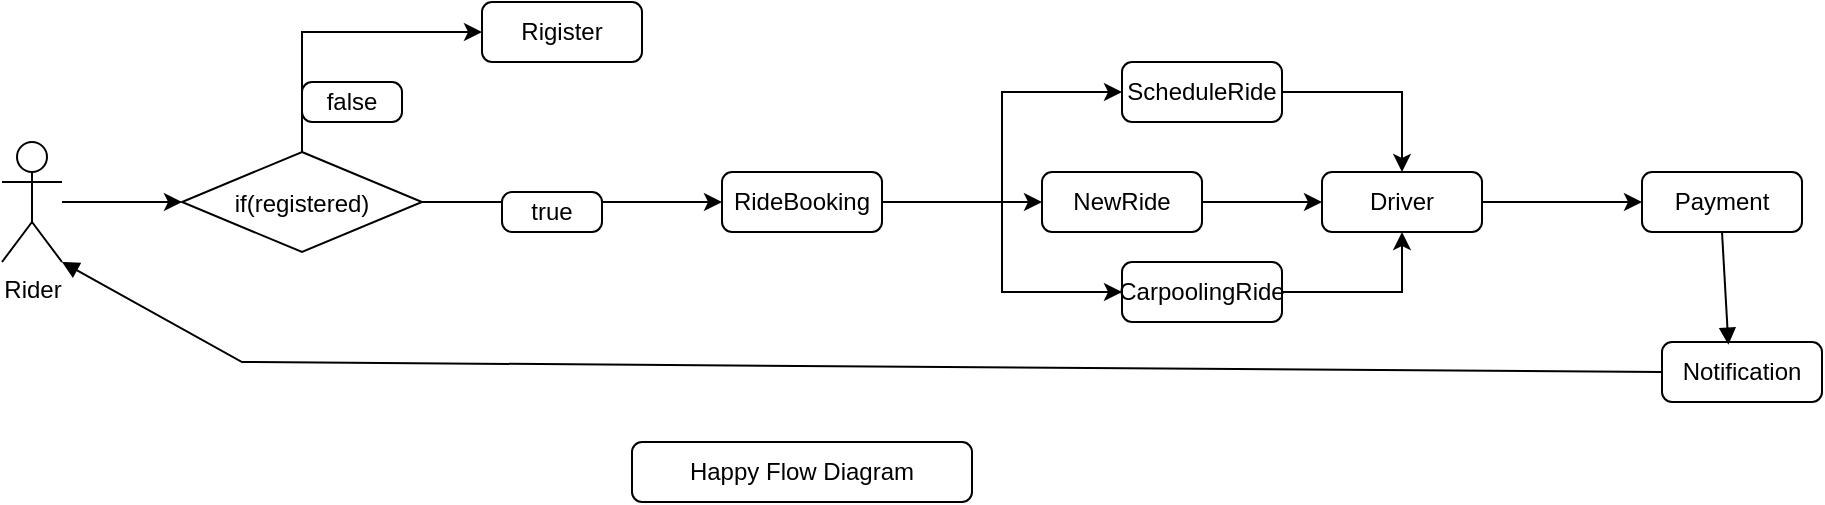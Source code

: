 <mxfile version="27.0.9">
  <diagram name="Page-1" id="XqwjT-xpKqgEEvIxPQWP">
    <mxGraphModel dx="1028" dy="645" grid="1" gridSize="10" guides="1" tooltips="1" connect="1" arrows="1" fold="1" page="1" pageScale="1" pageWidth="1920" pageHeight="1200" math="0" shadow="0">
      <root>
        <mxCell id="0" />
        <mxCell id="1" parent="0" />
        <mxCell id="dV_2jnBs4IW2Jq-Jxt3u-14" value="" style="edgeStyle=orthogonalEdgeStyle;rounded=0;orthogonalLoop=1;jettySize=auto;html=1;entryX=0;entryY=0.5;entryDx=0;entryDy=0;" parent="1" source="dV_2jnBs4IW2Jq-Jxt3u-1" target="dV_2jnBs4IW2Jq-Jxt3u-24" edge="1">
          <mxGeometry relative="1" as="geometry">
            <mxPoint x="180" y="180" as="targetPoint" />
          </mxGeometry>
        </mxCell>
        <mxCell id="dV_2jnBs4IW2Jq-Jxt3u-1" value="Rider" style="shape=umlActor;verticalLabelPosition=bottom;verticalAlign=top;html=1;" parent="1" vertex="1">
          <mxGeometry x="120" y="150" width="30" height="60" as="geometry" />
        </mxCell>
        <mxCell id="dV_2jnBs4IW2Jq-Jxt3u-4" value="Rigister" style="html=1;rounded=1;absoluteArcSize=1;arcSize=10;whiteSpace=wrap;" parent="1" vertex="1">
          <mxGeometry x="360" y="80" width="80" height="30" as="geometry" />
        </mxCell>
        <mxCell id="dV_2jnBs4IW2Jq-Jxt3u-6" value="Notification" style="html=1;rounded=1;absoluteArcSize=1;arcSize=10;whiteSpace=wrap;" parent="1" vertex="1">
          <mxGeometry x="950" y="250" width="80" height="30" as="geometry" />
        </mxCell>
        <mxCell id="dV_2jnBs4IW2Jq-Jxt3u-7" value="Payment" style="html=1;rounded=1;absoluteArcSize=1;arcSize=10;whiteSpace=wrap;" parent="1" vertex="1">
          <mxGeometry x="940" y="165" width="80" height="30" as="geometry" />
        </mxCell>
        <mxCell id="dV_2jnBs4IW2Jq-Jxt3u-8" value="" style="html=1;verticalAlign=bottom;labelBackgroundColor=none;endArrow=block;endFill=1;rounded=0;exitX=0;exitY=0.5;exitDx=0;exitDy=0;entryX=1;entryY=1;entryDx=0;entryDy=0;entryPerimeter=0;" parent="1" source="dV_2jnBs4IW2Jq-Jxt3u-6" target="dV_2jnBs4IW2Jq-Jxt3u-1" edge="1">
          <mxGeometry width="160" relative="1" as="geometry">
            <mxPoint x="210" y="260" as="sourcePoint" />
            <mxPoint x="120" y="280" as="targetPoint" />
            <Array as="points">
              <mxPoint x="240" y="260" />
            </Array>
          </mxGeometry>
        </mxCell>
        <mxCell id="dV_2jnBs4IW2Jq-Jxt3u-9" value="" style="html=1;verticalAlign=bottom;labelBackgroundColor=none;endArrow=block;endFill=1;rounded=0;exitX=0.5;exitY=1;exitDx=0;exitDy=0;entryX=0.415;entryY=0.047;entryDx=0;entryDy=0;entryPerimeter=0;" parent="1" source="dV_2jnBs4IW2Jq-Jxt3u-7" target="dV_2jnBs4IW2Jq-Jxt3u-6" edge="1">
          <mxGeometry width="160" relative="1" as="geometry">
            <mxPoint x="430" y="230" as="sourcePoint" />
            <mxPoint x="590" y="230" as="targetPoint" />
          </mxGeometry>
        </mxCell>
        <mxCell id="dV_2jnBs4IW2Jq-Jxt3u-18" value="" style="edgeStyle=orthogonalEdgeStyle;rounded=0;orthogonalLoop=1;jettySize=auto;html=1;" parent="1" source="dV_2jnBs4IW2Jq-Jxt3u-10" target="dV_2jnBs4IW2Jq-Jxt3u-16" edge="1">
          <mxGeometry relative="1" as="geometry" />
        </mxCell>
        <mxCell id="dV_2jnBs4IW2Jq-Jxt3u-10" value="RideBooking" style="html=1;rounded=1;absoluteArcSize=1;arcSize=10;whiteSpace=wrap;" parent="1" vertex="1">
          <mxGeometry x="480" y="165" width="80" height="30" as="geometry" />
        </mxCell>
        <mxCell id="dV_2jnBs4IW2Jq-Jxt3u-11" value="Driver" style="html=1;rounded=1;absoluteArcSize=1;arcSize=10;whiteSpace=wrap;" parent="1" vertex="1">
          <mxGeometry x="780" y="165" width="80" height="30" as="geometry" />
        </mxCell>
        <mxCell id="dV_2jnBs4IW2Jq-Jxt3u-15" value="ScheduleRide" style="html=1;rounded=1;absoluteArcSize=1;arcSize=10;whiteSpace=wrap;" parent="1" vertex="1">
          <mxGeometry x="680" y="110" width="80" height="30" as="geometry" />
        </mxCell>
        <mxCell id="dV_2jnBs4IW2Jq-Jxt3u-21" value="" style="edgeStyle=orthogonalEdgeStyle;rounded=0;orthogonalLoop=1;jettySize=auto;html=1;" parent="1" source="dV_2jnBs4IW2Jq-Jxt3u-16" target="dV_2jnBs4IW2Jq-Jxt3u-11" edge="1">
          <mxGeometry relative="1" as="geometry" />
        </mxCell>
        <mxCell id="dV_2jnBs4IW2Jq-Jxt3u-16" value="NewRide" style="html=1;rounded=1;absoluteArcSize=1;arcSize=10;whiteSpace=wrap;" parent="1" vertex="1">
          <mxGeometry x="640" y="165" width="80" height="30" as="geometry" />
        </mxCell>
        <mxCell id="dV_2jnBs4IW2Jq-Jxt3u-17" value="CarpoolingRide" style="html=1;rounded=1;absoluteArcSize=1;arcSize=10;whiteSpace=wrap;" parent="1" vertex="1">
          <mxGeometry x="680" y="210" width="80" height="30" as="geometry" />
        </mxCell>
        <mxCell id="dV_2jnBs4IW2Jq-Jxt3u-19" value="" style="edgeStyle=orthogonalEdgeStyle;rounded=0;orthogonalLoop=1;jettySize=auto;html=1;entryX=0;entryY=0.5;entryDx=0;entryDy=0;exitX=1;exitY=0.5;exitDx=0;exitDy=0;" parent="1" source="dV_2jnBs4IW2Jq-Jxt3u-10" target="dV_2jnBs4IW2Jq-Jxt3u-15" edge="1">
          <mxGeometry relative="1" as="geometry">
            <mxPoint x="460" y="130" as="sourcePoint" />
            <mxPoint x="500" y="130" as="targetPoint" />
          </mxGeometry>
        </mxCell>
        <mxCell id="dV_2jnBs4IW2Jq-Jxt3u-20" value="" style="edgeStyle=orthogonalEdgeStyle;rounded=0;orthogonalLoop=1;jettySize=auto;html=1;exitX=1;exitY=0.5;exitDx=0;exitDy=0;entryX=0;entryY=0.5;entryDx=0;entryDy=0;" parent="1" source="dV_2jnBs4IW2Jq-Jxt3u-10" target="dV_2jnBs4IW2Jq-Jxt3u-17" edge="1">
          <mxGeometry relative="1" as="geometry">
            <mxPoint x="460" y="220" as="sourcePoint" />
            <mxPoint x="500" y="220" as="targetPoint" />
          </mxGeometry>
        </mxCell>
        <mxCell id="dV_2jnBs4IW2Jq-Jxt3u-22" value="" style="edgeStyle=orthogonalEdgeStyle;rounded=0;orthogonalLoop=1;jettySize=auto;html=1;exitX=1;exitY=0.5;exitDx=0;exitDy=0;entryX=0.5;entryY=0;entryDx=0;entryDy=0;" parent="1" source="dV_2jnBs4IW2Jq-Jxt3u-15" target="dV_2jnBs4IW2Jq-Jxt3u-11" edge="1">
          <mxGeometry relative="1" as="geometry">
            <mxPoint x="620" y="124.5" as="sourcePoint" />
            <mxPoint x="650" y="124.5" as="targetPoint" />
          </mxGeometry>
        </mxCell>
        <mxCell id="dV_2jnBs4IW2Jq-Jxt3u-23" value="" style="edgeStyle=orthogonalEdgeStyle;rounded=0;orthogonalLoop=1;jettySize=auto;html=1;exitX=1;exitY=0.5;exitDx=0;exitDy=0;entryX=0.5;entryY=1;entryDx=0;entryDy=0;" parent="1" source="dV_2jnBs4IW2Jq-Jxt3u-17" target="dV_2jnBs4IW2Jq-Jxt3u-11" edge="1">
          <mxGeometry relative="1" as="geometry">
            <mxPoint x="620" y="230" as="sourcePoint" />
            <mxPoint x="680" y="200" as="targetPoint" />
          </mxGeometry>
        </mxCell>
        <mxCell id="dV_2jnBs4IW2Jq-Jxt3u-24" value="if(registered)" style="rhombus;" parent="1" vertex="1">
          <mxGeometry x="210" y="155" width="120" height="50" as="geometry" />
        </mxCell>
        <mxCell id="dV_2jnBs4IW2Jq-Jxt3u-25" value="" style="edgeStyle=orthogonalEdgeStyle;rounded=0;orthogonalLoop=1;jettySize=auto;html=1;exitX=1;exitY=0.5;exitDx=0;exitDy=0;" parent="1" source="dV_2jnBs4IW2Jq-Jxt3u-24" target="dV_2jnBs4IW2Jq-Jxt3u-10" edge="1">
          <mxGeometry relative="1" as="geometry">
            <mxPoint x="320" y="179.5" as="sourcePoint" />
            <mxPoint x="350" y="179.5" as="targetPoint" />
          </mxGeometry>
        </mxCell>
        <mxCell id="dV_2jnBs4IW2Jq-Jxt3u-26" value="true" style="html=1;rounded=1;absoluteArcSize=1;arcSize=10;whiteSpace=wrap;" parent="1" vertex="1">
          <mxGeometry x="370" y="175" width="50" height="20" as="geometry" />
        </mxCell>
        <mxCell id="dV_2jnBs4IW2Jq-Jxt3u-30" value="false" style="html=1;rounded=1;absoluteArcSize=1;arcSize=10;whiteSpace=wrap;" parent="1" vertex="1">
          <mxGeometry x="270" y="120" width="50" height="20" as="geometry" />
        </mxCell>
        <mxCell id="dV_2jnBs4IW2Jq-Jxt3u-31" value="" style="edgeStyle=orthogonalEdgeStyle;rounded=0;orthogonalLoop=1;jettySize=auto;html=1;entryX=0;entryY=0.5;entryDx=0;entryDy=0;exitX=0.5;exitY=0;exitDx=0;exitDy=0;" parent="1" source="dV_2jnBs4IW2Jq-Jxt3u-24" target="dV_2jnBs4IW2Jq-Jxt3u-4" edge="1">
          <mxGeometry relative="1" as="geometry">
            <mxPoint x="270" y="94.5" as="sourcePoint" />
            <mxPoint x="330" y="94.5" as="targetPoint" />
          </mxGeometry>
        </mxCell>
        <mxCell id="dV_2jnBs4IW2Jq-Jxt3u-32" value="" style="edgeStyle=orthogonalEdgeStyle;rounded=0;orthogonalLoop=1;jettySize=auto;html=1;entryX=0;entryY=0.5;entryDx=0;entryDy=0;exitX=1;exitY=0.5;exitDx=0;exitDy=0;" parent="1" source="dV_2jnBs4IW2Jq-Jxt3u-11" target="dV_2jnBs4IW2Jq-Jxt3u-7" edge="1">
          <mxGeometry relative="1" as="geometry">
            <mxPoint x="870" y="184.5" as="sourcePoint" />
            <mxPoint x="930" y="184.5" as="targetPoint" />
          </mxGeometry>
        </mxCell>
        <mxCell id="rSO2rTBWJKmjvTm0gMxe-1" value="Happy Flow Diagram" style="html=1;rounded=1;absoluteArcSize=1;arcSize=10;whiteSpace=wrap;" vertex="1" parent="1">
          <mxGeometry x="435" y="300" width="170" height="30" as="geometry" />
        </mxCell>
      </root>
    </mxGraphModel>
  </diagram>
</mxfile>
